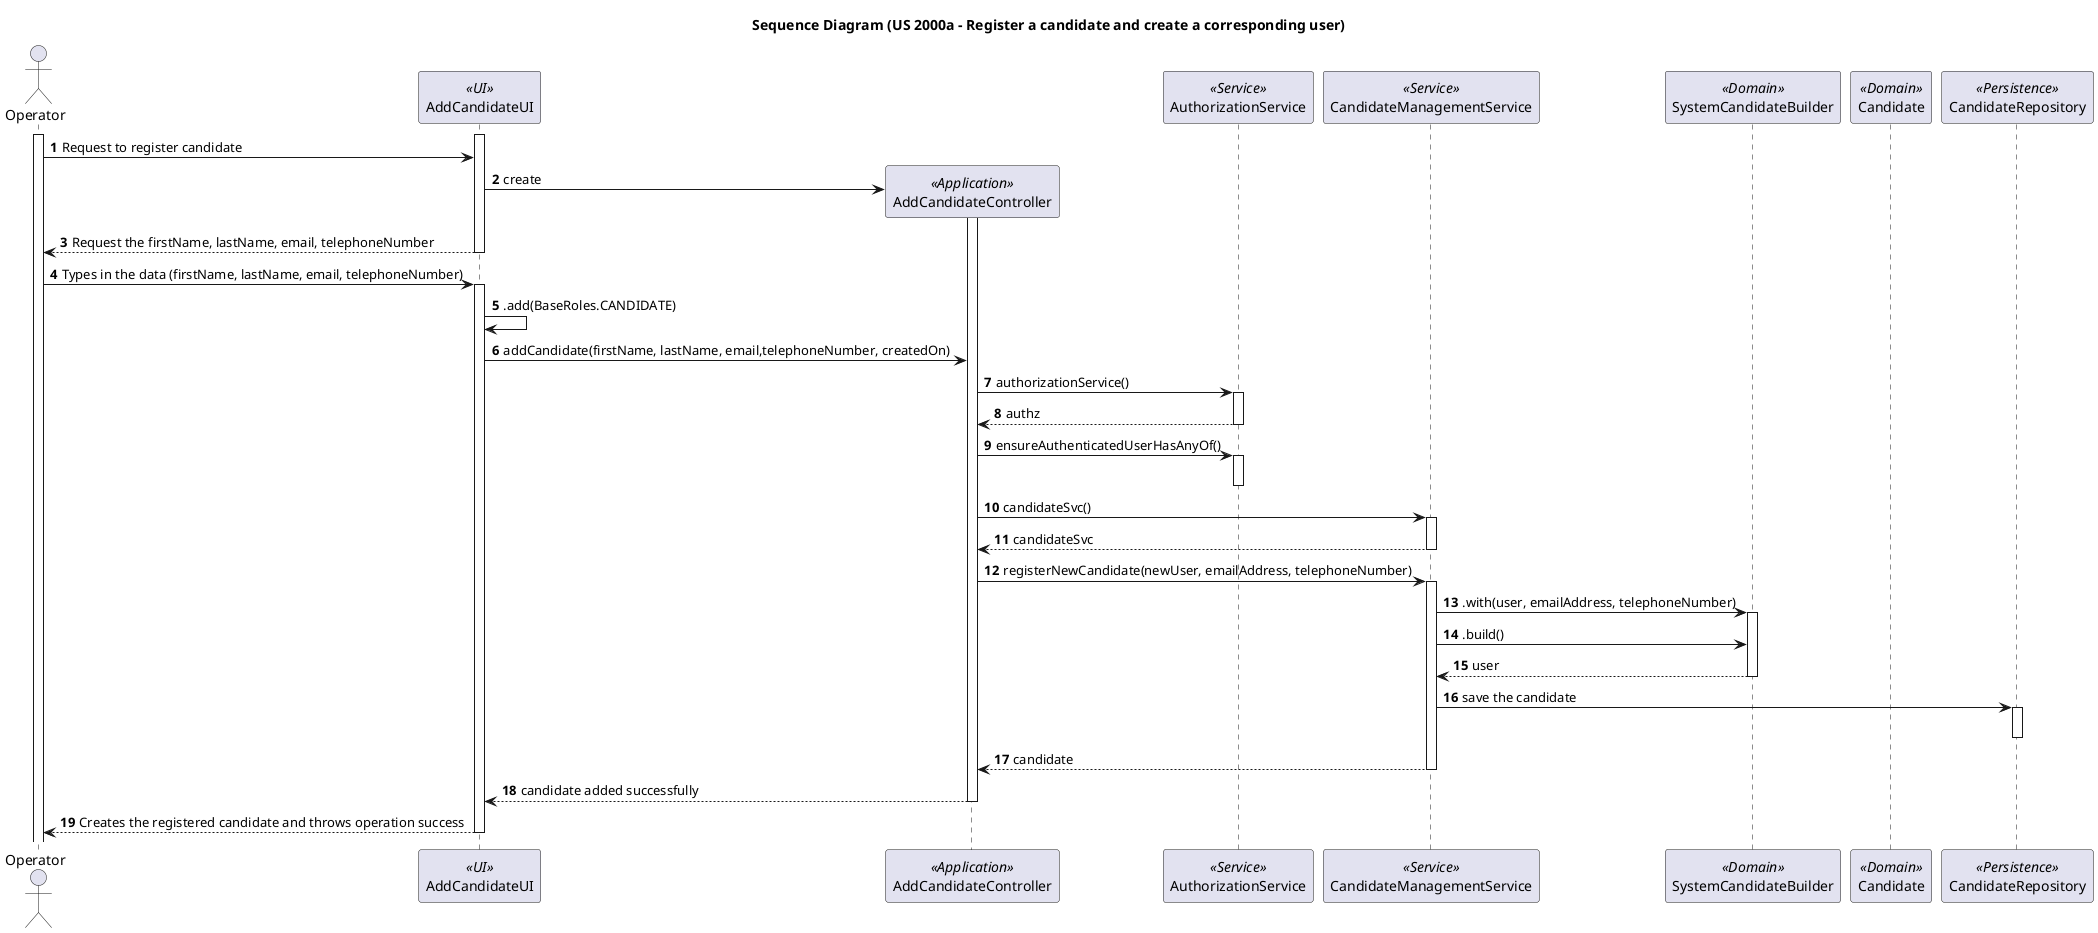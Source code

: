 @startuml
title Sequence Diagram (US 2000a - Register a candidate and create a corresponding user)

autonumber
actor Operator as Operator
participant AddCandidateUI as UI <<UI>>
participant AddCandidateController as CTRL <<Application>>
participant AuthorizationService as AS <<Service>>
participant CandidateManagementService as UMS <<Service>>
participant SystemCandidateBuilder as SUB <<Domain>>
participant Candidate as C <<Domain>>
participant CandidateRepository as CRepo <<Persistence>>


activate Operator
activate UI
Operator -> UI: Request to register candidate

UI -> CTRL**:create
activate CTRL

UI --> Operator: Request the firstName, lastName, email, telephoneNumber
deactivate UI
Operator -> UI: Types in the data (firstName, lastName, email, telephoneNumber)
activate UI
UI-> UI : .add(BaseRoles.CANDIDATE)
UI-> CTRL: addCandidate(firstName, lastName, email,telephoneNumber, createdOn)
CTRL -> AS : authorizationService()
activate AS
AS --> CTRL: authz
deactivate AS
CTRL->AS : ensureAuthenticatedUserHasAnyOf()
activate AS
deactivate AS
CTRL-> UMS : candidateSvc()
activate UMS
UMS-->CTRL: candidateSvc
deactivate UMS
CTRL-> UMS : registerNewCandidate(newUser, emailAddress, telephoneNumber)
activate UMS
UMS->SUB: .with(user, emailAddress, telephoneNumber)
activate SUB
UMS-> SUB: .build()
SUB--> UMS: user
deactivate SUB
UMS->CRepo: save the candidate
activate CRepo
deactivate CRepo
UMS-->CTRL: candidate
deactivate UMS
CTRL-->UI : candidate added successfully
deactivate CTRL
UI --> Operator: Creates the registered candidate and throws operation success
deactivate UI

@enduml